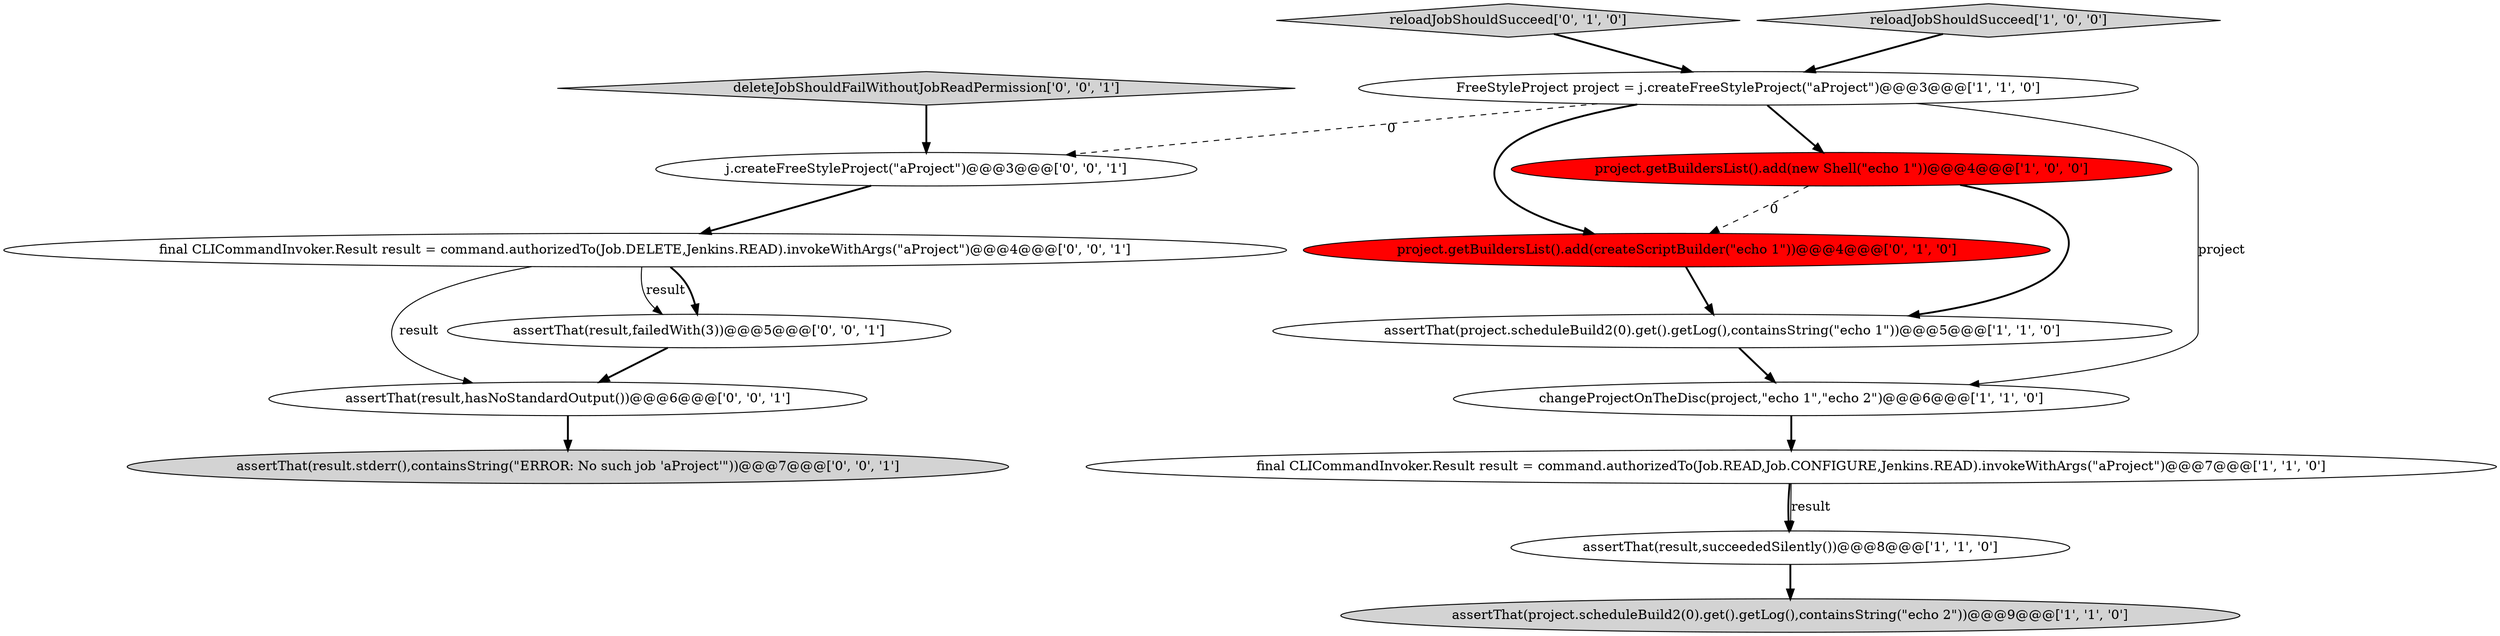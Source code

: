 digraph {
6 [style = filled, label = "assertThat(project.scheduleBuild2(0).get().getLog(),containsString(\"echo 2\"))@@@9@@@['1', '1', '0']", fillcolor = lightgray, shape = ellipse image = "AAA0AAABBB1BBB"];
8 [style = filled, label = "project.getBuildersList().add(createScriptBuilder(\"echo 1\"))@@@4@@@['0', '1', '0']", fillcolor = red, shape = ellipse image = "AAA1AAABBB2BBB"];
5 [style = filled, label = "project.getBuildersList().add(new Shell(\"echo 1\"))@@@4@@@['1', '0', '0']", fillcolor = red, shape = ellipse image = "AAA1AAABBB1BBB"];
4 [style = filled, label = "assertThat(result,succeededSilently())@@@8@@@['1', '1', '0']", fillcolor = white, shape = ellipse image = "AAA0AAABBB1BBB"];
12 [style = filled, label = "final CLICommandInvoker.Result result = command.authorizedTo(Job.DELETE,Jenkins.READ).invokeWithArgs(\"aProject\")@@@4@@@['0', '0', '1']", fillcolor = white, shape = ellipse image = "AAA0AAABBB3BBB"];
0 [style = filled, label = "changeProjectOnTheDisc(project,\"echo 1\",\"echo 2\")@@@6@@@['1', '1', '0']", fillcolor = white, shape = ellipse image = "AAA0AAABBB1BBB"];
9 [style = filled, label = "reloadJobShouldSucceed['0', '1', '0']", fillcolor = lightgray, shape = diamond image = "AAA0AAABBB2BBB"];
2 [style = filled, label = "assertThat(project.scheduleBuild2(0).get().getLog(),containsString(\"echo 1\"))@@@5@@@['1', '1', '0']", fillcolor = white, shape = ellipse image = "AAA0AAABBB1BBB"];
15 [style = filled, label = "deleteJobShouldFailWithoutJobReadPermission['0', '0', '1']", fillcolor = lightgray, shape = diamond image = "AAA0AAABBB3BBB"];
13 [style = filled, label = "j.createFreeStyleProject(\"aProject\")@@@3@@@['0', '0', '1']", fillcolor = white, shape = ellipse image = "AAA0AAABBB3BBB"];
3 [style = filled, label = "FreeStyleProject project = j.createFreeStyleProject(\"aProject\")@@@3@@@['1', '1', '0']", fillcolor = white, shape = ellipse image = "AAA0AAABBB1BBB"];
11 [style = filled, label = "assertThat(result.stderr(),containsString(\"ERROR: No such job 'aProject'\"))@@@7@@@['0', '0', '1']", fillcolor = lightgray, shape = ellipse image = "AAA0AAABBB3BBB"];
10 [style = filled, label = "assertThat(result,hasNoStandardOutput())@@@6@@@['0', '0', '1']", fillcolor = white, shape = ellipse image = "AAA0AAABBB3BBB"];
7 [style = filled, label = "reloadJobShouldSucceed['1', '0', '0']", fillcolor = lightgray, shape = diamond image = "AAA0AAABBB1BBB"];
14 [style = filled, label = "assertThat(result,failedWith(3))@@@5@@@['0', '0', '1']", fillcolor = white, shape = ellipse image = "AAA0AAABBB3BBB"];
1 [style = filled, label = "final CLICommandInvoker.Result result = command.authorizedTo(Job.READ,Job.CONFIGURE,Jenkins.READ).invokeWithArgs(\"aProject\")@@@7@@@['1', '1', '0']", fillcolor = white, shape = ellipse image = "AAA0AAABBB1BBB"];
1->4 [style = bold, label=""];
15->13 [style = bold, label=""];
4->6 [style = bold, label=""];
14->10 [style = bold, label=""];
1->4 [style = solid, label="result"];
3->13 [style = dashed, label="0"];
12->10 [style = solid, label="result"];
7->3 [style = bold, label=""];
5->2 [style = bold, label=""];
3->5 [style = bold, label=""];
2->0 [style = bold, label=""];
13->12 [style = bold, label=""];
8->2 [style = bold, label=""];
3->0 [style = solid, label="project"];
12->14 [style = solid, label="result"];
0->1 [style = bold, label=""];
3->8 [style = bold, label=""];
12->14 [style = bold, label=""];
5->8 [style = dashed, label="0"];
9->3 [style = bold, label=""];
10->11 [style = bold, label=""];
}
